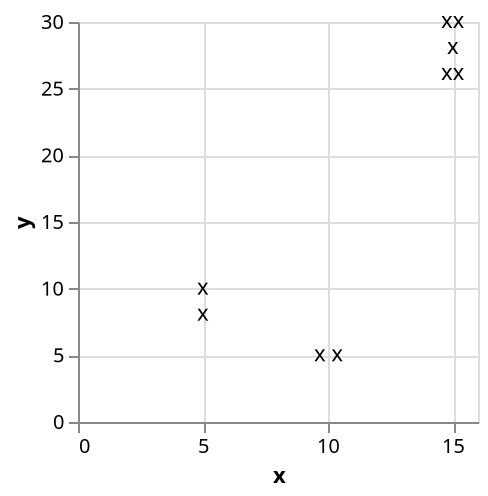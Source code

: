 {
  "$schema": "https://vega.github.io/schema/vega-lite/v5.json",
  "config": {
    "lineBreak": "X"
  },
  "data": {
    "values": [
      {
        "l": "xXx",
        "x": 5,
        "y": 10
      },
      {
        "l": "x x",
        "x": 10,
        "y": 5
      },
      {
        "l": "xxXxXxx",
        "x": 15,
        "y": 30
      }
    ]
  },
  "encoding": {
    "text": {
      "field": "l",
      "type": "nominal"
    },
    "x": {
      "field": "x",
      "type": "quantitative"
    },
    "y": {
      "field": "y",
      "type": "quantitative"
    }
  },
  "mark": "text"
}